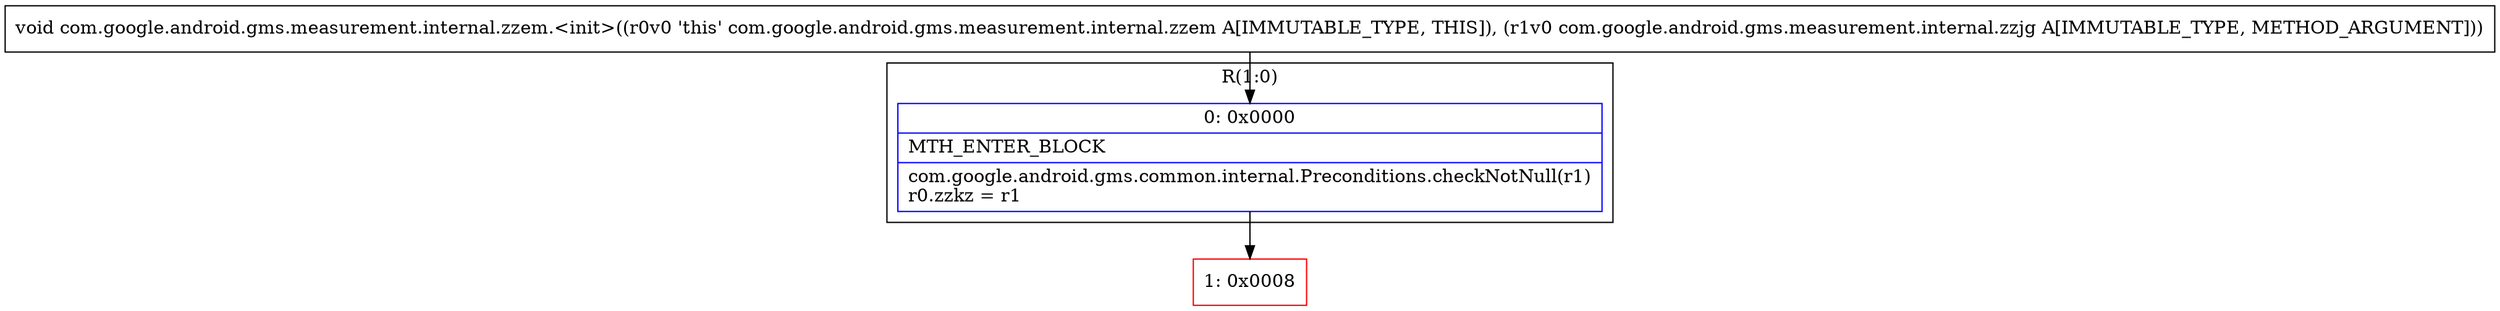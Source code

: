 digraph "CFG forcom.google.android.gms.measurement.internal.zzem.\<init\>(Lcom\/google\/android\/gms\/measurement\/internal\/zzjg;)V" {
subgraph cluster_Region_1561420812 {
label = "R(1:0)";
node [shape=record,color=blue];
Node_0 [shape=record,label="{0\:\ 0x0000|MTH_ENTER_BLOCK\l|com.google.android.gms.common.internal.Preconditions.checkNotNull(r1)\lr0.zzkz = r1\l}"];
}
Node_1 [shape=record,color=red,label="{1\:\ 0x0008}"];
MethodNode[shape=record,label="{void com.google.android.gms.measurement.internal.zzem.\<init\>((r0v0 'this' com.google.android.gms.measurement.internal.zzem A[IMMUTABLE_TYPE, THIS]), (r1v0 com.google.android.gms.measurement.internal.zzjg A[IMMUTABLE_TYPE, METHOD_ARGUMENT])) }"];
MethodNode -> Node_0;
Node_0 -> Node_1;
}


